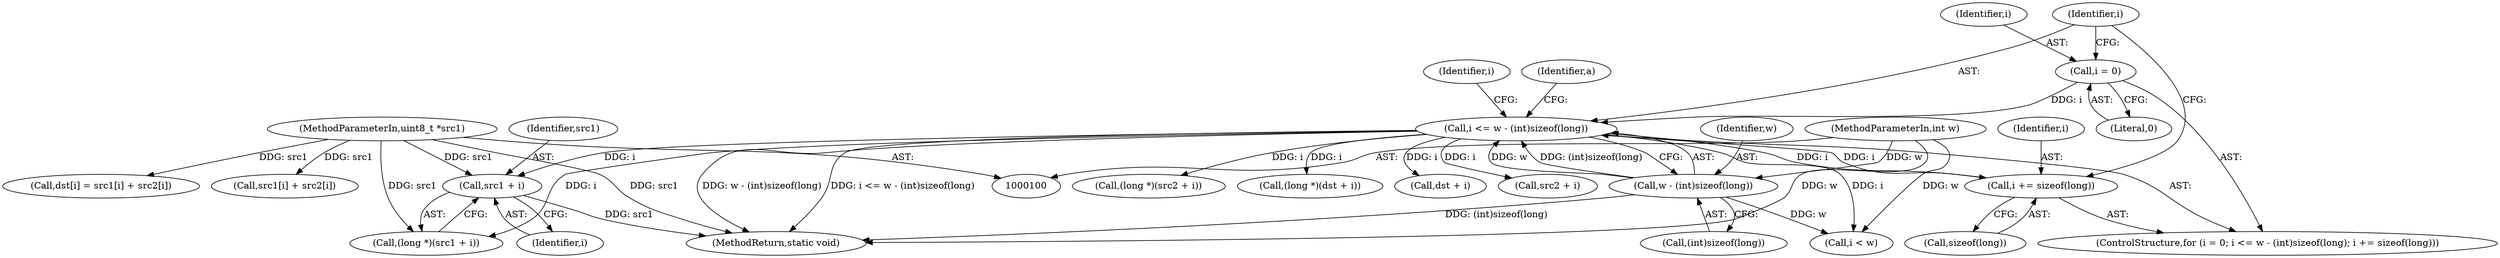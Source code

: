 digraph "0_FFmpeg_86736f59d6a527d8bc807d09b93f971c0fe0bb07@pointer" {
"1000130" [label="(Call,src1 + i)"];
"1000102" [label="(MethodParameterIn,uint8_t *src1)"];
"1000111" [label="(Call,i <= w - (int)sizeof(long))"];
"1000119" [label="(Call,i += sizeof(long))"];
"1000108" [label="(Call,i = 0)"];
"1000113" [label="(Call,w - (int)sizeof(long))"];
"1000104" [label="(MethodParameterIn,int w)"];
"1000114" [label="(Identifier,w)"];
"1000128" [label="(Call,(long *)(src1 + i))"];
"1000137" [label="(Call,(long *)(src2 + i))"];
"1000168" [label="(Call,dst[i] = src1[i] + src2[i])"];
"1000115" [label="(Call,(int)sizeof(long))"];
"1000164" [label="(Identifier,i)"];
"1000119" [label="(Call,i += sizeof(long))"];
"1000120" [label="(Identifier,i)"];
"1000110" [label="(Literal,0)"];
"1000108" [label="(Call,i = 0)"];
"1000126" [label="(Identifier,a)"];
"1000130" [label="(Call,src1 + i)"];
"1000144" [label="(Call,(long *)(dst + i))"];
"1000107" [label="(ControlStructure,for (i = 0; i <= w - (int)sizeof(long); i += sizeof(long)))"];
"1000146" [label="(Call,dst + i)"];
"1000121" [label="(Call,sizeof(long))"];
"1000112" [label="(Identifier,i)"];
"1000111" [label="(Call,i <= w - (int)sizeof(long))"];
"1000139" [label="(Call,src2 + i)"];
"1000102" [label="(MethodParameterIn,uint8_t *src1)"];
"1000113" [label="(Call,w - (int)sizeof(long))"];
"1000163" [label="(Call,i < w)"];
"1000109" [label="(Identifier,i)"];
"1000132" [label="(Identifier,i)"];
"1000172" [label="(Call,src1[i] + src2[i])"];
"1000179" [label="(MethodReturn,static void)"];
"1000131" [label="(Identifier,src1)"];
"1000104" [label="(MethodParameterIn,int w)"];
"1000130" -> "1000128"  [label="AST: "];
"1000130" -> "1000132"  [label="CFG: "];
"1000131" -> "1000130"  [label="AST: "];
"1000132" -> "1000130"  [label="AST: "];
"1000128" -> "1000130"  [label="CFG: "];
"1000130" -> "1000179"  [label="DDG: src1"];
"1000102" -> "1000130"  [label="DDG: src1"];
"1000111" -> "1000130"  [label="DDG: i"];
"1000102" -> "1000100"  [label="AST: "];
"1000102" -> "1000179"  [label="DDG: src1"];
"1000102" -> "1000128"  [label="DDG: src1"];
"1000102" -> "1000168"  [label="DDG: src1"];
"1000102" -> "1000172"  [label="DDG: src1"];
"1000111" -> "1000107"  [label="AST: "];
"1000111" -> "1000113"  [label="CFG: "];
"1000112" -> "1000111"  [label="AST: "];
"1000113" -> "1000111"  [label="AST: "];
"1000126" -> "1000111"  [label="CFG: "];
"1000164" -> "1000111"  [label="CFG: "];
"1000111" -> "1000179"  [label="DDG: w - (int)sizeof(long)"];
"1000111" -> "1000179"  [label="DDG: i <= w - (int)sizeof(long)"];
"1000119" -> "1000111"  [label="DDG: i"];
"1000108" -> "1000111"  [label="DDG: i"];
"1000113" -> "1000111"  [label="DDG: w"];
"1000113" -> "1000111"  [label="DDG: (int)sizeof(long)"];
"1000111" -> "1000119"  [label="DDG: i"];
"1000111" -> "1000128"  [label="DDG: i"];
"1000111" -> "1000137"  [label="DDG: i"];
"1000111" -> "1000139"  [label="DDG: i"];
"1000111" -> "1000144"  [label="DDG: i"];
"1000111" -> "1000146"  [label="DDG: i"];
"1000111" -> "1000163"  [label="DDG: i"];
"1000119" -> "1000107"  [label="AST: "];
"1000119" -> "1000121"  [label="CFG: "];
"1000120" -> "1000119"  [label="AST: "];
"1000121" -> "1000119"  [label="AST: "];
"1000112" -> "1000119"  [label="CFG: "];
"1000108" -> "1000107"  [label="AST: "];
"1000108" -> "1000110"  [label="CFG: "];
"1000109" -> "1000108"  [label="AST: "];
"1000110" -> "1000108"  [label="AST: "];
"1000112" -> "1000108"  [label="CFG: "];
"1000113" -> "1000115"  [label="CFG: "];
"1000114" -> "1000113"  [label="AST: "];
"1000115" -> "1000113"  [label="AST: "];
"1000113" -> "1000179"  [label="DDG: (int)sizeof(long)"];
"1000104" -> "1000113"  [label="DDG: w"];
"1000113" -> "1000163"  [label="DDG: w"];
"1000104" -> "1000100"  [label="AST: "];
"1000104" -> "1000179"  [label="DDG: w"];
"1000104" -> "1000163"  [label="DDG: w"];
}
